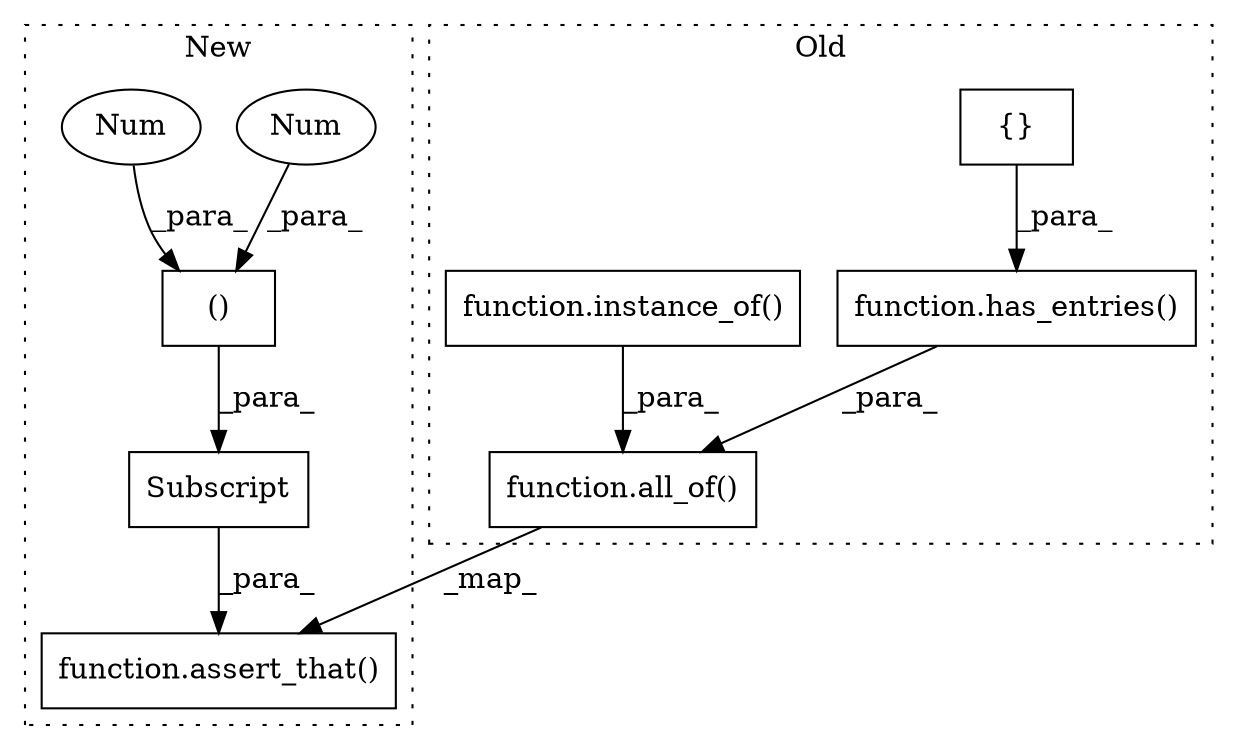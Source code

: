 digraph G {
subgraph cluster0 {
1 [label="function.has_entries()" a="75" s="3100,3134" l="12,1" shape="box"];
3 [label="{}" a="95" s="3112,3133" l="1,1" shape="box"];
8 [label="function.all_of()" a="75" s="3028,3136" l="16,6" shape="box"];
9 [label="function.instance_of()" a="75" s="3044,3067" l="12,1" shape="box"];
label = "Old";
style="dotted";
}
subgraph cluster1 {
2 [label="()" a="54" s="3329" l="3" shape="box"];
4 [label="Subscript" a="63" s="3310,0" l="23,0" shape="box"];
5 [label="Num" a="76" s="3328" l="1" shape="ellipse"];
6 [label="Num" a="76" s="3331" l="1" shape="ellipse"];
7 [label="function.assert_that()" a="75" s="3298,3348" l="12,1" shape="box"];
label = "New";
style="dotted";
}
1 -> 8 [label="_para_"];
2 -> 4 [label="_para_"];
3 -> 1 [label="_para_"];
4 -> 7 [label="_para_"];
5 -> 2 [label="_para_"];
6 -> 2 [label="_para_"];
8 -> 7 [label="_map_"];
9 -> 8 [label="_para_"];
}